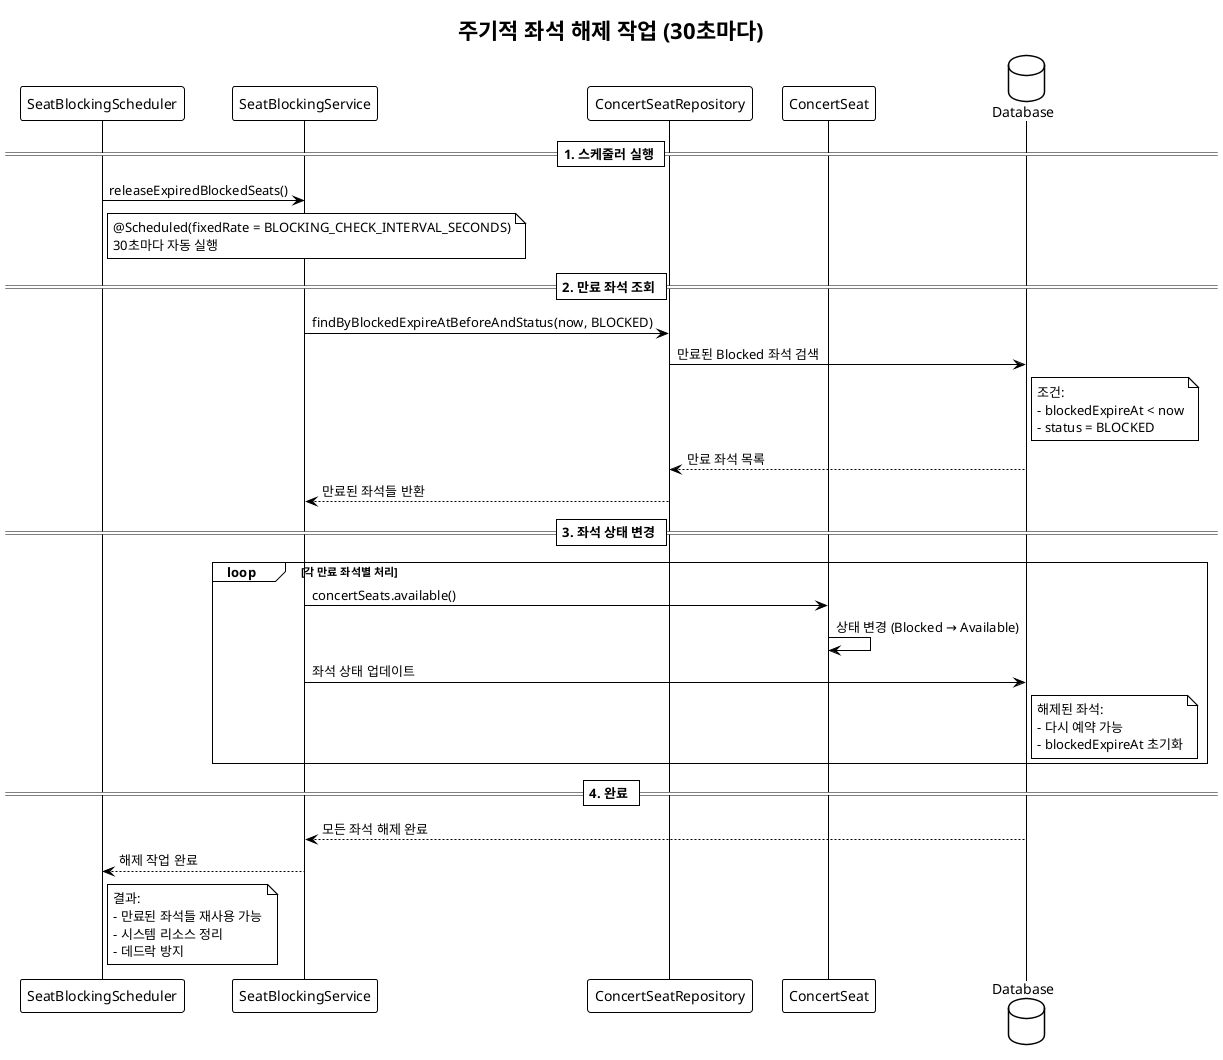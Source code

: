@startuml 좌석_해제_스케줄링
!theme plain

participant SeatBlockingScheduler as Scheduler
participant SeatBlockingService as SeatService
participant ConcertSeatRepository as Repository
participant ConcertSeat as SeatEntity
database Database as DB

title 주기적 좌석 해제 작업 (30초마다)

== 1. 스케줄러 실행 ==
Scheduler -> SeatService: releaseExpiredBlockedSeats()
note right of Scheduler
  @Scheduled(fixedRate = BLOCKING_CHECK_INTERVAL_SECONDS)
  30초마다 자동 실행
end note

== 2. 만료 좌석 조회 ==
SeatService -> Repository: findByBlockedExpireAtBeforeAndStatus(now, BLOCKED)
Repository -> DB: 만료된 Blocked 좌석 검색
note right of DB
  조건:
  - blockedExpireAt < now
  - status = BLOCKED
end note
DB --> Repository: 만료 좌석 목록
Repository --> SeatService: 만료된 좌석들 반환

== 3. 좌석 상태 변경 ==
loop 각 만료 좌석별 처리
    SeatService -> SeatEntity: concertSeats.available()
    SeatEntity -> SeatEntity: 상태 변경 (Blocked → Available)
    SeatService -> DB: 좌석 상태 업데이트
    note right of DB
      해제된 좌석:
      - 다시 예약 가능
      - blockedExpireAt 초기화
    end note
end

== 4. 완료 ==
DB --> SeatService: 모든 좌석 해제 완료
SeatService --> Scheduler: 해제 작업 완료
note right of Scheduler
  결과:
  - 만료된 좌석들 재사용 가능
  - 시스템 리소스 정리
  - 데드락 방지
end note

@enduml
